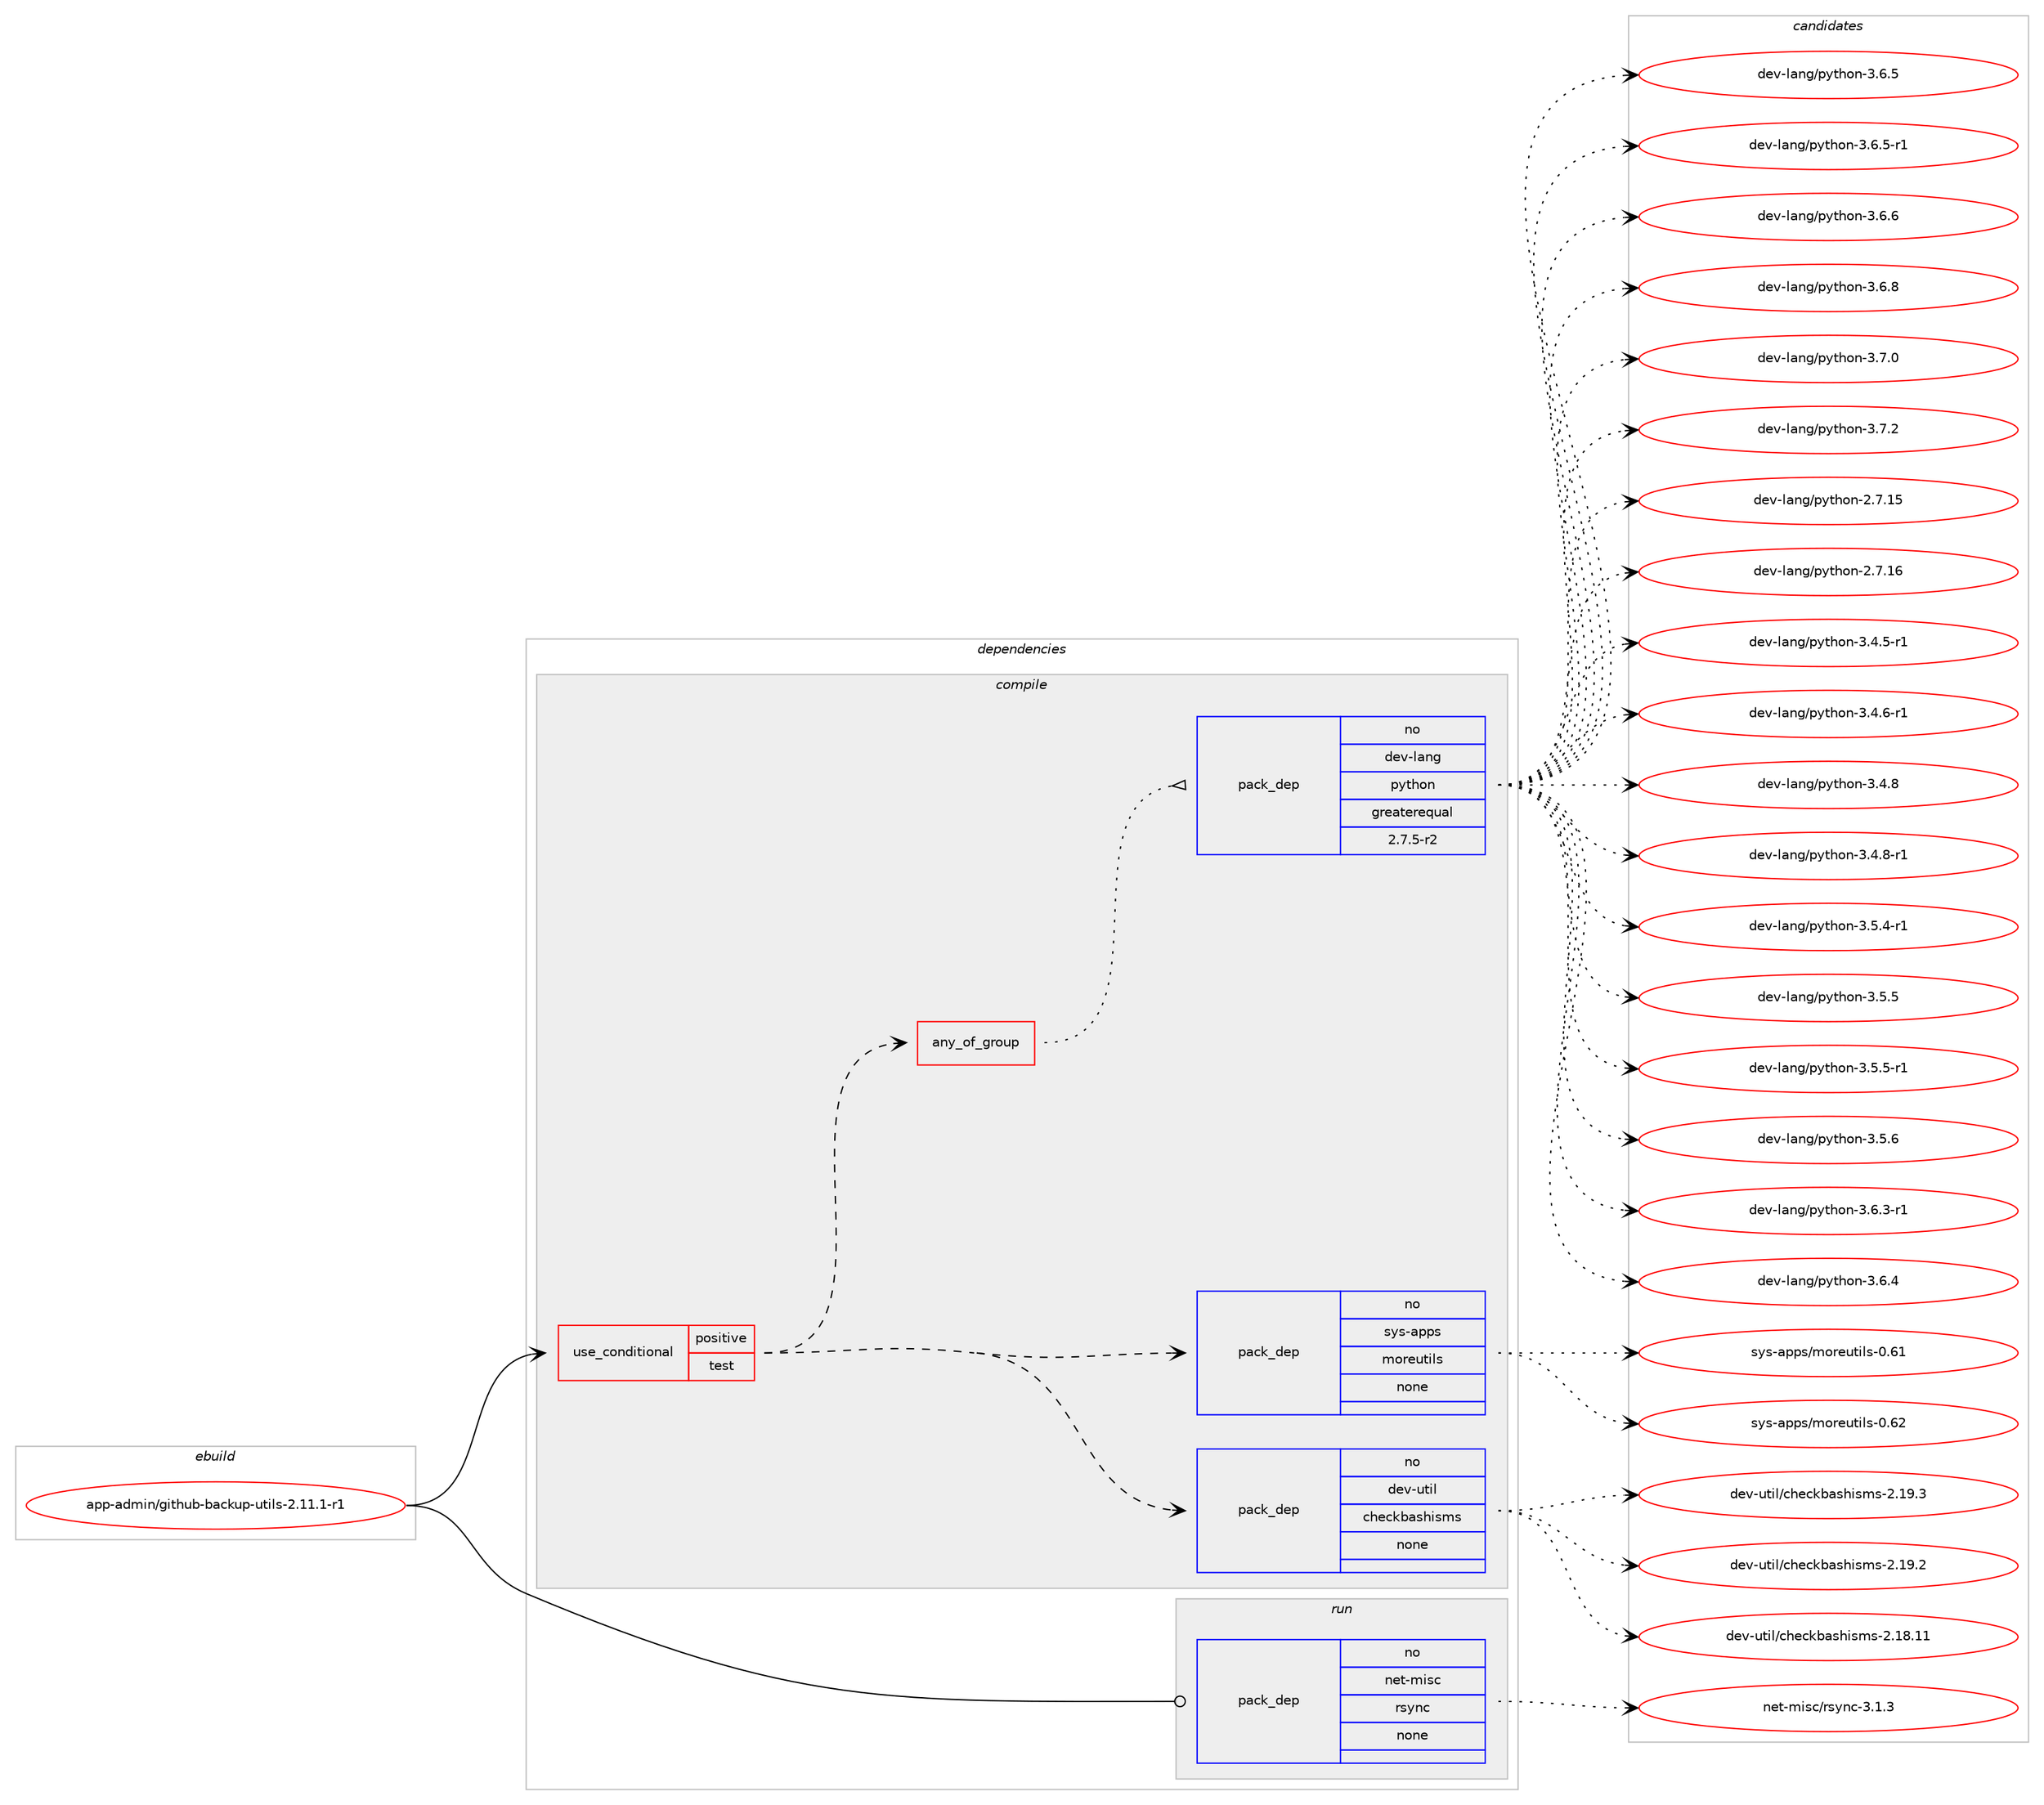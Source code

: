 digraph prolog {

# *************
# Graph options
# *************

newrank=true;
concentrate=true;
compound=true;
graph [rankdir=LR,fontname=Helvetica,fontsize=10,ranksep=1.5];#, ranksep=2.5, nodesep=0.2];
edge  [arrowhead=vee];
node  [fontname=Helvetica,fontsize=10];

# **********
# The ebuild
# **********

subgraph cluster_leftcol {
color=gray;
rank=same;
label=<<i>ebuild</i>>;
id [label="app-admin/github-backup-utils-2.11.1-r1", color=red, width=4, href="../app-admin/github-backup-utils-2.11.1-r1.svg"];
}

# ****************
# The dependencies
# ****************

subgraph cluster_midcol {
color=gray;
label=<<i>dependencies</i>>;
subgraph cluster_compile {
fillcolor="#eeeeee";
style=filled;
label=<<i>compile</i>>;
subgraph cond22 {
dependency204 [label=<<TABLE BORDER="0" CELLBORDER="1" CELLSPACING="0" CELLPADDING="4"><TR><TD ROWSPAN="3" CELLPADDING="10">use_conditional</TD></TR><TR><TD>positive</TD></TR><TR><TD>test</TD></TR></TABLE>>, shape=none, color=red];
subgraph pack164 {
dependency205 [label=<<TABLE BORDER="0" CELLBORDER="1" CELLSPACING="0" CELLPADDING="4" WIDTH="220"><TR><TD ROWSPAN="6" CELLPADDING="30">pack_dep</TD></TR><TR><TD WIDTH="110">no</TD></TR><TR><TD>dev-util</TD></TR><TR><TD>checkbashisms</TD></TR><TR><TD>none</TD></TR><TR><TD></TD></TR></TABLE>>, shape=none, color=blue];
}
dependency204:e -> dependency205:w [weight=20,style="dashed",arrowhead="vee"];
subgraph pack165 {
dependency206 [label=<<TABLE BORDER="0" CELLBORDER="1" CELLSPACING="0" CELLPADDING="4" WIDTH="220"><TR><TD ROWSPAN="6" CELLPADDING="30">pack_dep</TD></TR><TR><TD WIDTH="110">no</TD></TR><TR><TD>sys-apps</TD></TR><TR><TD>moreutils</TD></TR><TR><TD>none</TD></TR><TR><TD></TD></TR></TABLE>>, shape=none, color=blue];
}
dependency204:e -> dependency206:w [weight=20,style="dashed",arrowhead="vee"];
subgraph any20 {
dependency207 [label=<<TABLE BORDER="0" CELLBORDER="1" CELLSPACING="0" CELLPADDING="4"><TR><TD CELLPADDING="10">any_of_group</TD></TR></TABLE>>, shape=none, color=red];subgraph pack166 {
dependency208 [label=<<TABLE BORDER="0" CELLBORDER="1" CELLSPACING="0" CELLPADDING="4" WIDTH="220"><TR><TD ROWSPAN="6" CELLPADDING="30">pack_dep</TD></TR><TR><TD WIDTH="110">no</TD></TR><TR><TD>dev-lang</TD></TR><TR><TD>python</TD></TR><TR><TD>greaterequal</TD></TR><TR><TD>2.7.5-r2</TD></TR></TABLE>>, shape=none, color=blue];
}
dependency207:e -> dependency208:w [weight=20,style="dotted",arrowhead="oinv"];
}
dependency204:e -> dependency207:w [weight=20,style="dashed",arrowhead="vee"];
}
id:e -> dependency204:w [weight=20,style="solid",arrowhead="vee"];
}
subgraph cluster_compileandrun {
fillcolor="#eeeeee";
style=filled;
label=<<i>compile and run</i>>;
}
subgraph cluster_run {
fillcolor="#eeeeee";
style=filled;
label=<<i>run</i>>;
subgraph pack167 {
dependency209 [label=<<TABLE BORDER="0" CELLBORDER="1" CELLSPACING="0" CELLPADDING="4" WIDTH="220"><TR><TD ROWSPAN="6" CELLPADDING="30">pack_dep</TD></TR><TR><TD WIDTH="110">no</TD></TR><TR><TD>net-misc</TD></TR><TR><TD>rsync</TD></TR><TR><TD>none</TD></TR><TR><TD></TD></TR></TABLE>>, shape=none, color=blue];
}
id:e -> dependency209:w [weight=20,style="solid",arrowhead="odot"];
}
}

# **************
# The candidates
# **************

subgraph cluster_choices {
rank=same;
color=gray;
label=<<i>candidates</i>>;

subgraph choice164 {
color=black;
nodesep=1;
choice10010111845117116105108479910410199107989711510410511510911545504649574650 [label="dev-util/checkbashisms-2.19.2", color=red, width=4,href="../dev-util/checkbashisms-2.19.2.svg"];
choice1001011184511711610510847991041019910798971151041051151091154550464956464949 [label="dev-util/checkbashisms-2.18.11", color=red, width=4,href="../dev-util/checkbashisms-2.18.11.svg"];
choice10010111845117116105108479910410199107989711510410511510911545504649574651 [label="dev-util/checkbashisms-2.19.3", color=red, width=4,href="../dev-util/checkbashisms-2.19.3.svg"];
dependency205:e -> choice10010111845117116105108479910410199107989711510410511510911545504649574650:w [style=dotted,weight="100"];
dependency205:e -> choice1001011184511711610510847991041019910798971151041051151091154550464956464949:w [style=dotted,weight="100"];
dependency205:e -> choice10010111845117116105108479910410199107989711510410511510911545504649574651:w [style=dotted,weight="100"];
}
subgraph choice165 {
color=black;
nodesep=1;
choice1151211154597112112115471091111141011171161051081154548465449 [label="sys-apps/moreutils-0.61", color=red, width=4,href="../sys-apps/moreutils-0.61.svg"];
choice1151211154597112112115471091111141011171161051081154548465450 [label="sys-apps/moreutils-0.62", color=red, width=4,href="../sys-apps/moreutils-0.62.svg"];
dependency206:e -> choice1151211154597112112115471091111141011171161051081154548465449:w [style=dotted,weight="100"];
dependency206:e -> choice1151211154597112112115471091111141011171161051081154548465450:w [style=dotted,weight="100"];
}
subgraph choice166 {
color=black;
nodesep=1;
choice10010111845108971101034711212111610411111045504655464953 [label="dev-lang/python-2.7.15", color=red, width=4,href="../dev-lang/python-2.7.15.svg"];
choice10010111845108971101034711212111610411111045504655464954 [label="dev-lang/python-2.7.16", color=red, width=4,href="../dev-lang/python-2.7.16.svg"];
choice1001011184510897110103471121211161041111104551465246534511449 [label="dev-lang/python-3.4.5-r1", color=red, width=4,href="../dev-lang/python-3.4.5-r1.svg"];
choice1001011184510897110103471121211161041111104551465246544511449 [label="dev-lang/python-3.4.6-r1", color=red, width=4,href="../dev-lang/python-3.4.6-r1.svg"];
choice100101118451089711010347112121116104111110455146524656 [label="dev-lang/python-3.4.8", color=red, width=4,href="../dev-lang/python-3.4.8.svg"];
choice1001011184510897110103471121211161041111104551465246564511449 [label="dev-lang/python-3.4.8-r1", color=red, width=4,href="../dev-lang/python-3.4.8-r1.svg"];
choice1001011184510897110103471121211161041111104551465346524511449 [label="dev-lang/python-3.5.4-r1", color=red, width=4,href="../dev-lang/python-3.5.4-r1.svg"];
choice100101118451089711010347112121116104111110455146534653 [label="dev-lang/python-3.5.5", color=red, width=4,href="../dev-lang/python-3.5.5.svg"];
choice1001011184510897110103471121211161041111104551465346534511449 [label="dev-lang/python-3.5.5-r1", color=red, width=4,href="../dev-lang/python-3.5.5-r1.svg"];
choice100101118451089711010347112121116104111110455146534654 [label="dev-lang/python-3.5.6", color=red, width=4,href="../dev-lang/python-3.5.6.svg"];
choice1001011184510897110103471121211161041111104551465446514511449 [label="dev-lang/python-3.6.3-r1", color=red, width=4,href="../dev-lang/python-3.6.3-r1.svg"];
choice100101118451089711010347112121116104111110455146544652 [label="dev-lang/python-3.6.4", color=red, width=4,href="../dev-lang/python-3.6.4.svg"];
choice100101118451089711010347112121116104111110455146544653 [label="dev-lang/python-3.6.5", color=red, width=4,href="../dev-lang/python-3.6.5.svg"];
choice1001011184510897110103471121211161041111104551465446534511449 [label="dev-lang/python-3.6.5-r1", color=red, width=4,href="../dev-lang/python-3.6.5-r1.svg"];
choice100101118451089711010347112121116104111110455146544654 [label="dev-lang/python-3.6.6", color=red, width=4,href="../dev-lang/python-3.6.6.svg"];
choice100101118451089711010347112121116104111110455146544656 [label="dev-lang/python-3.6.8", color=red, width=4,href="../dev-lang/python-3.6.8.svg"];
choice100101118451089711010347112121116104111110455146554648 [label="dev-lang/python-3.7.0", color=red, width=4,href="../dev-lang/python-3.7.0.svg"];
choice100101118451089711010347112121116104111110455146554650 [label="dev-lang/python-3.7.2", color=red, width=4,href="../dev-lang/python-3.7.2.svg"];
dependency208:e -> choice10010111845108971101034711212111610411111045504655464953:w [style=dotted,weight="100"];
dependency208:e -> choice10010111845108971101034711212111610411111045504655464954:w [style=dotted,weight="100"];
dependency208:e -> choice1001011184510897110103471121211161041111104551465246534511449:w [style=dotted,weight="100"];
dependency208:e -> choice1001011184510897110103471121211161041111104551465246544511449:w [style=dotted,weight="100"];
dependency208:e -> choice100101118451089711010347112121116104111110455146524656:w [style=dotted,weight="100"];
dependency208:e -> choice1001011184510897110103471121211161041111104551465246564511449:w [style=dotted,weight="100"];
dependency208:e -> choice1001011184510897110103471121211161041111104551465346524511449:w [style=dotted,weight="100"];
dependency208:e -> choice100101118451089711010347112121116104111110455146534653:w [style=dotted,weight="100"];
dependency208:e -> choice1001011184510897110103471121211161041111104551465346534511449:w [style=dotted,weight="100"];
dependency208:e -> choice100101118451089711010347112121116104111110455146534654:w [style=dotted,weight="100"];
dependency208:e -> choice1001011184510897110103471121211161041111104551465446514511449:w [style=dotted,weight="100"];
dependency208:e -> choice100101118451089711010347112121116104111110455146544652:w [style=dotted,weight="100"];
dependency208:e -> choice100101118451089711010347112121116104111110455146544653:w [style=dotted,weight="100"];
dependency208:e -> choice1001011184510897110103471121211161041111104551465446534511449:w [style=dotted,weight="100"];
dependency208:e -> choice100101118451089711010347112121116104111110455146544654:w [style=dotted,weight="100"];
dependency208:e -> choice100101118451089711010347112121116104111110455146544656:w [style=dotted,weight="100"];
dependency208:e -> choice100101118451089711010347112121116104111110455146554648:w [style=dotted,weight="100"];
dependency208:e -> choice100101118451089711010347112121116104111110455146554650:w [style=dotted,weight="100"];
}
subgraph choice167 {
color=black;
nodesep=1;
choice11010111645109105115994711411512111099455146494651 [label="net-misc/rsync-3.1.3", color=red, width=4,href="../net-misc/rsync-3.1.3.svg"];
dependency209:e -> choice11010111645109105115994711411512111099455146494651:w [style=dotted,weight="100"];
}
}

}
